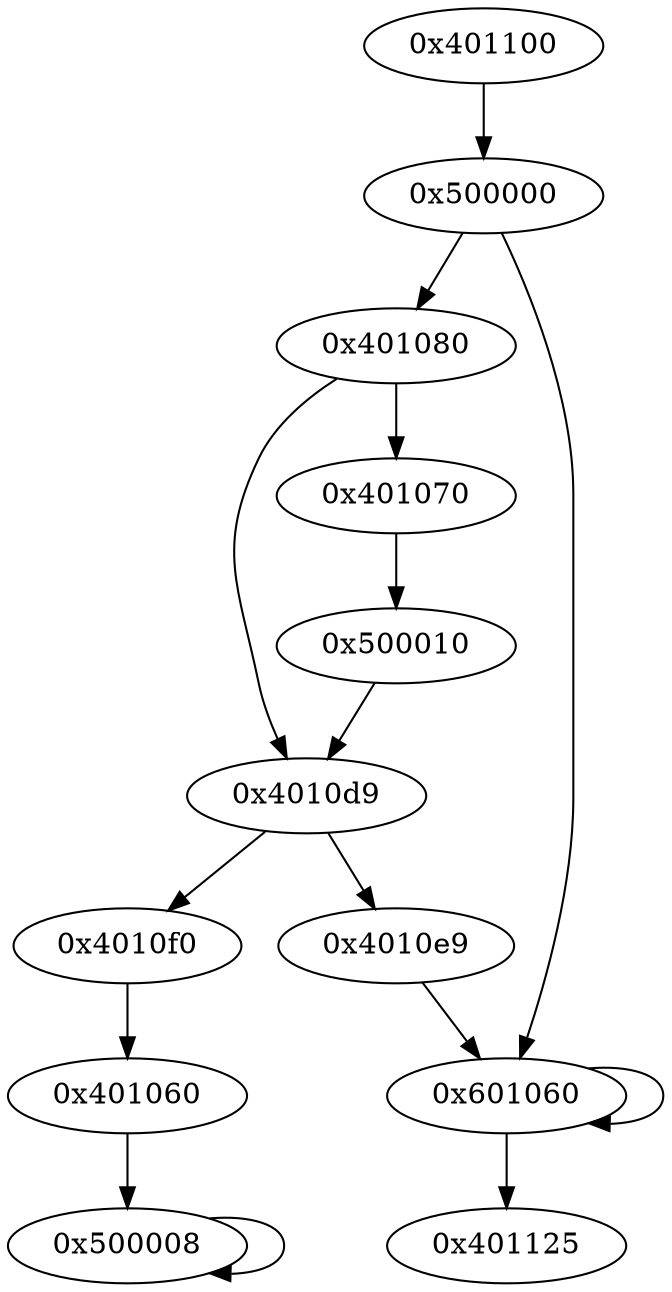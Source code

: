 digraph {
401100 [label="0x401100"];
500000 [label="0x500000"];
401080 [label="0x401080"];
401070 [label="0x401070"];
500010 [label="0x500010"];
"4010d9" [label="0x4010d9"];
"4010e9" [label="0x4010e9"];
"4010f0" [label="0x4010f0"];
601060 [label="0x601060"];
401060 [label="0x401060"];
500008 [label="0x500008"];
401125 [label="0x401125"];
401100 -> 500000;
500000 -> 401080;
500000 -> 601060;
401080 -> 401070;
401080 -> "4010d9";
401070 -> 500010;
500010 -> "4010d9";
"4010d9" -> "4010e9";
"4010d9" -> "4010f0";
"4010e9" -> 601060;
"4010f0" -> 401060;
601060 -> 601060;
601060 -> 401125;
401060 -> 500008;
500008 -> 500008;
}

